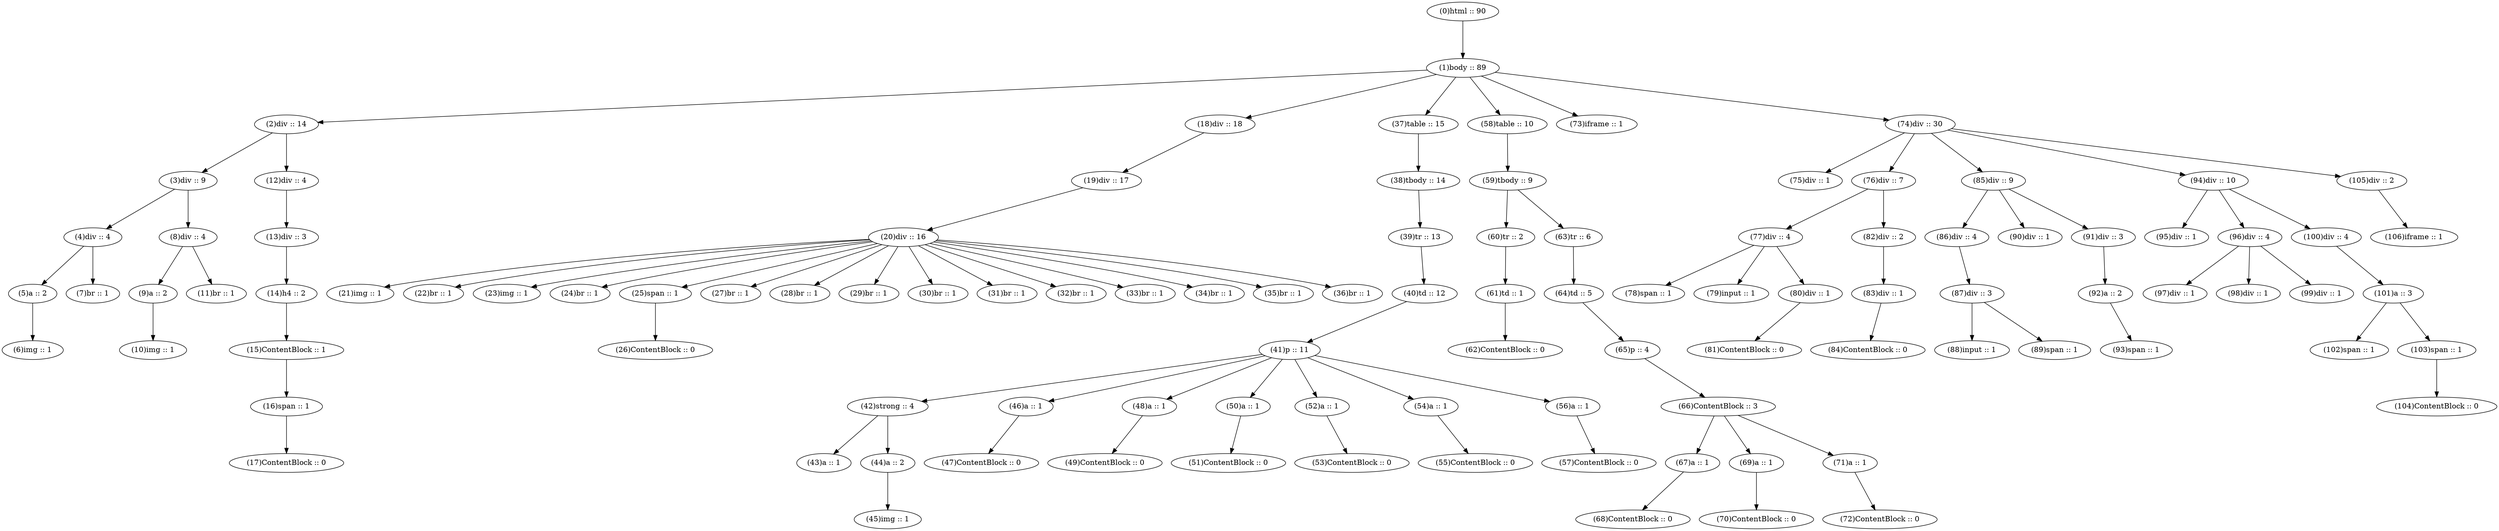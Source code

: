 digraph "./output_files/individualSiteOutput/HTML_tree" {
	ranksep=1
	0 [label="(0)html :: 90" fillcolor=white style=filled]
	0 -> 1
	1 [label="(1)body :: 89" fillcolor=white style=filled]
	1 -> 2
	1 -> 18
	1 -> 37
	1 -> 58
	1 -> 73
	1 -> 74
	2 [label="(2)div :: 14" fillcolor=white style=filled]
	2 -> 3
	2 -> 12
	3 [label="(3)div :: 9" fillcolor=white style=filled]
	3 -> 4
	3 -> 8
	4 [label="(4)div :: 4" fillcolor=white style=filled]
	4 -> 5
	4 -> 7
	5 [label="(5)a :: 2" fillcolor=white style=filled]
	5 -> 6
	6 [label="(6)img :: 1" fillcolor=white style=filled]
	7 [label="(7)br :: 1" fillcolor=white style=filled]
	8 [label="(8)div :: 4" fillcolor=white style=filled]
	8 -> 9
	8 -> 11
	9 [label="(9)a :: 2" fillcolor=white style=filled]
	9 -> 10
	10 [label="(10)img :: 1" fillcolor=white style=filled]
	11 [label="(11)br :: 1" fillcolor=white style=filled]
	12 [label="(12)div :: 4" fillcolor=white style=filled]
	12 -> 13
	13 [label="(13)div :: 3" fillcolor=white style=filled]
	13 -> 14
	14 [label="(14)h4 :: 2" fillcolor=white style=filled]
	14 -> 15
	15 [label="(15)ContentBlock :: 1" fillcolor=white style=filled]
	15 -> 16
	16 [label="(16)span :: 1" fillcolor=white style=filled]
	16 -> 17
	17 [label="(17)ContentBlock :: 0" fillcolor=white style=filled]
	18 [label="(18)div :: 18" fillcolor=white style=filled]
	18 -> 19
	19 [label="(19)div :: 17" fillcolor=white style=filled]
	19 -> 20
	20 [label="(20)div :: 16" fillcolor=white style=filled]
	20 -> 21
	20 -> 22
	20 -> 23
	20 -> 24
	20 -> 25
	20 -> 27
	20 -> 28
	20 -> 29
	20 -> 30
	20 -> 31
	20 -> 32
	20 -> 33
	20 -> 34
	20 -> 35
	20 -> 36
	21 [label="(21)img :: 1" fillcolor=white style=filled]
	22 [label="(22)br :: 1" fillcolor=white style=filled]
	23 [label="(23)img :: 1" fillcolor=white style=filled]
	24 [label="(24)br :: 1" fillcolor=white style=filled]
	25 [label="(25)span :: 1" fillcolor=white style=filled]
	25 -> 26
	26 [label="(26)ContentBlock :: 0" fillcolor=white style=filled]
	27 [label="(27)br :: 1" fillcolor=white style=filled]
	28 [label="(28)br :: 1" fillcolor=white style=filled]
	29 [label="(29)br :: 1" fillcolor=white style=filled]
	30 [label="(30)br :: 1" fillcolor=white style=filled]
	31 [label="(31)br :: 1" fillcolor=white style=filled]
	32 [label="(32)br :: 1" fillcolor=white style=filled]
	33 [label="(33)br :: 1" fillcolor=white style=filled]
	34 [label="(34)br :: 1" fillcolor=white style=filled]
	35 [label="(35)br :: 1" fillcolor=white style=filled]
	36 [label="(36)br :: 1" fillcolor=white style=filled]
	37 [label="(37)table :: 15" fillcolor=white style=filled]
	37 -> 38
	38 [label="(38)tbody :: 14" fillcolor=white style=filled]
	38 -> 39
	39 [label="(39)tr :: 13" fillcolor=white style=filled]
	39 -> 40
	40 [label="(40)td :: 12" fillcolor=white style=filled]
	40 -> 41
	41 [label="(41)p :: 11" fillcolor=white style=filled]
	41 -> 42
	41 -> 46
	41 -> 48
	41 -> 50
	41 -> 52
	41 -> 54
	41 -> 56
	42 [label="(42)strong :: 4" fillcolor=white style=filled]
	42 -> 43
	42 -> 44
	43 [label="(43)a :: 1" fillcolor=white style=filled]
	44 [label="(44)a :: 2" fillcolor=white style=filled]
	44 -> 45
	45 [label="(45)img :: 1" fillcolor=white style=filled]
	46 [label="(46)a :: 1" fillcolor=white style=filled]
	46 -> 47
	47 [label="(47)ContentBlock :: 0" fillcolor=white style=filled]
	48 [label="(48)a :: 1" fillcolor=white style=filled]
	48 -> 49
	49 [label="(49)ContentBlock :: 0" fillcolor=white style=filled]
	50 [label="(50)a :: 1" fillcolor=white style=filled]
	50 -> 51
	51 [label="(51)ContentBlock :: 0" fillcolor=white style=filled]
	52 [label="(52)a :: 1" fillcolor=white style=filled]
	52 -> 53
	53 [label="(53)ContentBlock :: 0" fillcolor=white style=filled]
	54 [label="(54)a :: 1" fillcolor=white style=filled]
	54 -> 55
	55 [label="(55)ContentBlock :: 0" fillcolor=white style=filled]
	56 [label="(56)a :: 1" fillcolor=white style=filled]
	56 -> 57
	57 [label="(57)ContentBlock :: 0" fillcolor=white style=filled]
	58 [label="(58)table :: 10" fillcolor=white style=filled]
	58 -> 59
	59 [label="(59)tbody :: 9" fillcolor=white style=filled]
	59 -> 60
	59 -> 63
	60 [label="(60)tr :: 2" fillcolor=white style=filled]
	60 -> 61
	61 [label="(61)td :: 1" fillcolor=white style=filled]
	61 -> 62
	62 [label="(62)ContentBlock :: 0" fillcolor=white style=filled]
	63 [label="(63)tr :: 6" fillcolor=white style=filled]
	63 -> 64
	64 [label="(64)td :: 5" fillcolor=white style=filled]
	64 -> 65
	65 [label="(65)p :: 4" fillcolor=white style=filled]
	65 -> 66
	66 [label="(66)ContentBlock :: 3" fillcolor=white style=filled]
	66 -> 67
	66 -> 69
	66 -> 71
	67 [label="(67)a :: 1" fillcolor=white style=filled]
	67 -> 68
	68 [label="(68)ContentBlock :: 0" fillcolor=white style=filled]
	69 [label="(69)a :: 1" fillcolor=white style=filled]
	69 -> 70
	70 [label="(70)ContentBlock :: 0" fillcolor=white style=filled]
	71 [label="(71)a :: 1" fillcolor=white style=filled]
	71 -> 72
	72 [label="(72)ContentBlock :: 0" fillcolor=white style=filled]
	73 [label="(73)iframe :: 1" fillcolor=white style=filled]
	74 [label="(74)div :: 30" fillcolor=white style=filled]
	74 -> 75
	74 -> 76
	74 -> 85
	74 -> 94
	74 -> 105
	75 [label="(75)div :: 1" fillcolor=white style=filled]
	76 [label="(76)div :: 7" fillcolor=white style=filled]
	76 -> 77
	76 -> 82
	77 [label="(77)div :: 4" fillcolor=white style=filled]
	77 -> 78
	77 -> 79
	77 -> 80
	78 [label="(78)span :: 1" fillcolor=white style=filled]
	79 [label="(79)input :: 1" fillcolor=white style=filled]
	80 [label="(80)div :: 1" fillcolor=white style=filled]
	80 -> 81
	81 [label="(81)ContentBlock :: 0" fillcolor=white style=filled]
	82 [label="(82)div :: 2" fillcolor=white style=filled]
	82 -> 83
	83 [label="(83)div :: 1" fillcolor=white style=filled]
	83 -> 84
	84 [label="(84)ContentBlock :: 0" fillcolor=white style=filled]
	85 [label="(85)div :: 9" fillcolor=white style=filled]
	85 -> 86
	85 -> 90
	85 -> 91
	86 [label="(86)div :: 4" fillcolor=white style=filled]
	86 -> 87
	87 [label="(87)div :: 3" fillcolor=white style=filled]
	87 -> 88
	87 -> 89
	88 [label="(88)input :: 1" fillcolor=white style=filled]
	89 [label="(89)span :: 1" fillcolor=white style=filled]
	90 [label="(90)div :: 1" fillcolor=white style=filled]
	91 [label="(91)div :: 3" fillcolor=white style=filled]
	91 -> 92
	92 [label="(92)a :: 2" fillcolor=white style=filled]
	92 -> 93
	93 [label="(93)span :: 1" fillcolor=white style=filled]
	94 [label="(94)div :: 10" fillcolor=white style=filled]
	94 -> 95
	94 -> 96
	94 -> 100
	95 [label="(95)div :: 1" fillcolor=white style=filled]
	96 [label="(96)div :: 4" fillcolor=white style=filled]
	96 -> 97
	96 -> 98
	96 -> 99
	97 [label="(97)div :: 1" fillcolor=white style=filled]
	98 [label="(98)div :: 1" fillcolor=white style=filled]
	99 [label="(99)div :: 1" fillcolor=white style=filled]
	100 [label="(100)div :: 4" fillcolor=white style=filled]
	100 -> 101
	101 [label="(101)a :: 3" fillcolor=white style=filled]
	101 -> 102
	101 -> 103
	102 [label="(102)span :: 1" fillcolor=white style=filled]
	103 [label="(103)span :: 1" fillcolor=white style=filled]
	103 -> 104
	104 [label="(104)ContentBlock :: 0" fillcolor=white style=filled]
	105 [label="(105)div :: 2" fillcolor=white style=filled]
	105 -> 106
	106 [label="(106)iframe :: 1" fillcolor=white style=filled]
}
